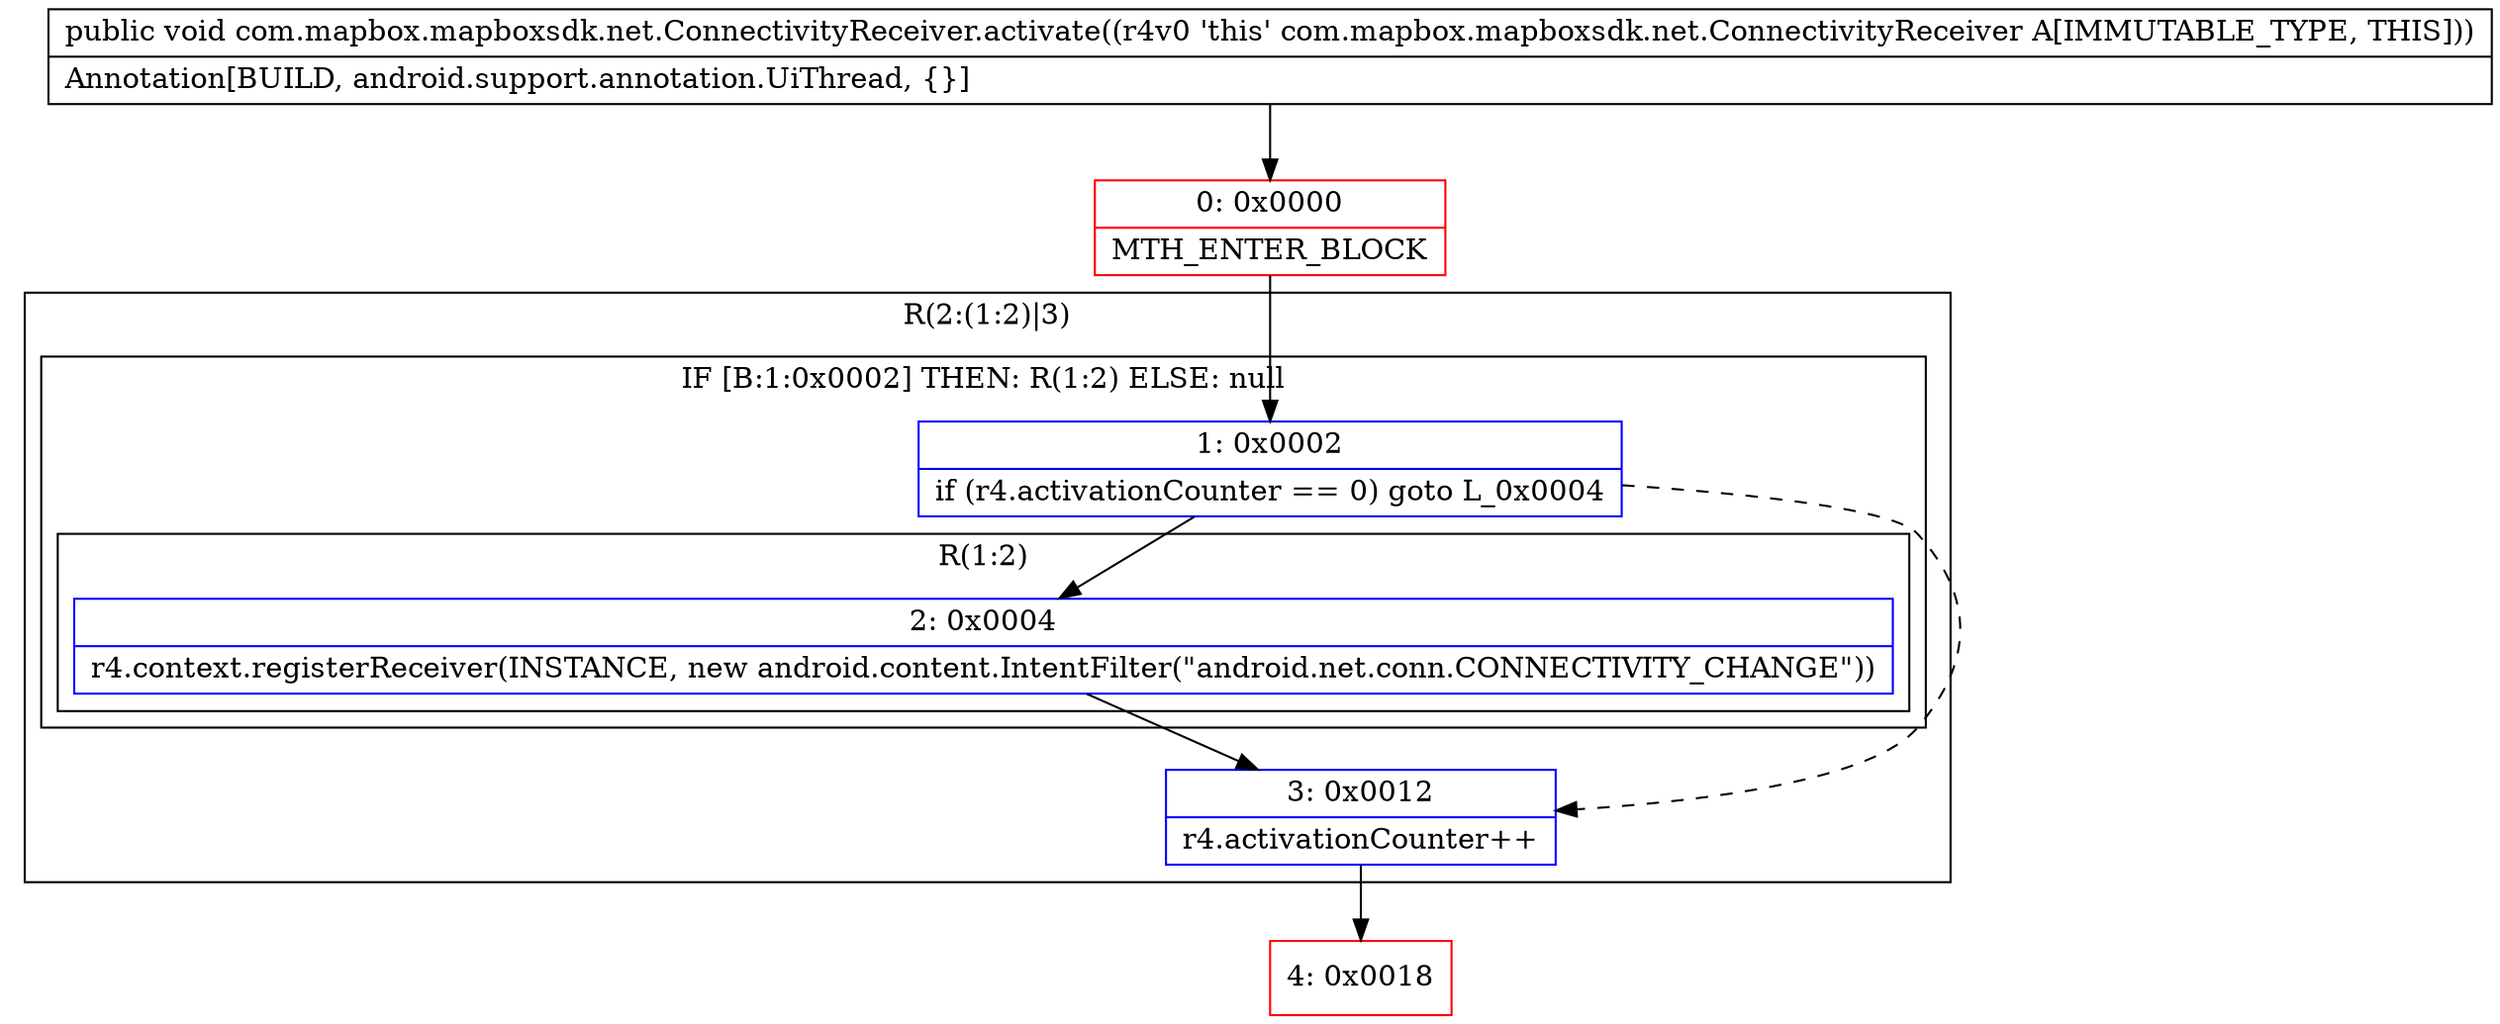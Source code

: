 digraph "CFG forcom.mapbox.mapboxsdk.net.ConnectivityReceiver.activate()V" {
subgraph cluster_Region_665995665 {
label = "R(2:(1:2)|3)";
node [shape=record,color=blue];
subgraph cluster_IfRegion_938970656 {
label = "IF [B:1:0x0002] THEN: R(1:2) ELSE: null";
node [shape=record,color=blue];
Node_1 [shape=record,label="{1\:\ 0x0002|if (r4.activationCounter == 0) goto L_0x0004\l}"];
subgraph cluster_Region_1134911810 {
label = "R(1:2)";
node [shape=record,color=blue];
Node_2 [shape=record,label="{2\:\ 0x0004|r4.context.registerReceiver(INSTANCE, new android.content.IntentFilter(\"android.net.conn.CONNECTIVITY_CHANGE\"))\l}"];
}
}
Node_3 [shape=record,label="{3\:\ 0x0012|r4.activationCounter++\l}"];
}
Node_0 [shape=record,color=red,label="{0\:\ 0x0000|MTH_ENTER_BLOCK\l}"];
Node_4 [shape=record,color=red,label="{4\:\ 0x0018}"];
MethodNode[shape=record,label="{public void com.mapbox.mapboxsdk.net.ConnectivityReceiver.activate((r4v0 'this' com.mapbox.mapboxsdk.net.ConnectivityReceiver A[IMMUTABLE_TYPE, THIS]))  | Annotation[BUILD, android.support.annotation.UiThread, \{\}]\l}"];
MethodNode -> Node_0;
Node_1 -> Node_2;
Node_1 -> Node_3[style=dashed];
Node_2 -> Node_3;
Node_3 -> Node_4;
Node_0 -> Node_1;
}

